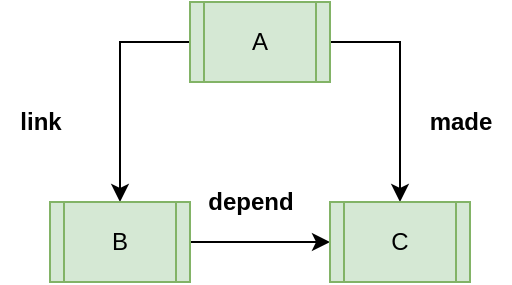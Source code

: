 <mxfile compressed="false" version="16.5.1" type="device">
  <diagram id="ETWsS70P1tHz5V-jA7J0" name="Page-1">
    <mxGraphModel dx="1102" dy="875" grid="1" gridSize="10" guides="1" tooltips="1" connect="1" arrows="1" fold="1" page="1" pageScale="1" pageWidth="827" pageHeight="1169" math="0" shadow="0">
      <root>
        <mxCell id="0" />
        <mxCell id="1" parent="0" />
        <mxCell id="qZ7mvPWVtpQdx_aLzNMV-39" style="edgeStyle=orthogonalEdgeStyle;rounded=0;orthogonalLoop=1;jettySize=auto;html=1;exitX=1;exitY=0.5;exitDx=0;exitDy=0;entryX=0.5;entryY=0;entryDx=0;entryDy=0;fontColor=#FFFFFF;startArrow=none;startFill=0;" parent="1" source="BewNrVXa_8q_rNuEyV7a-1" target="BewNrVXa_8q_rNuEyV7a-3" edge="1">
          <mxGeometry relative="1" as="geometry">
            <Array as="points">
              <mxPoint x="255" y="290" />
            </Array>
          </mxGeometry>
        </mxCell>
        <mxCell id="qZ7mvPWVtpQdx_aLzNMV-41" value="made" style="text;html=1;resizable=0;autosize=1;align=center;verticalAlign=middle;points=[];fillColor=none;strokeColor=none;rounded=0;fontColor=#000000;fontStyle=1" parent="1" vertex="1">
          <mxGeometry x="260" y="320" width="50" height="20" as="geometry" />
        </mxCell>
        <mxCell id="BewNrVXa_8q_rNuEyV7a-4" style="edgeStyle=orthogonalEdgeStyle;rounded=0;orthogonalLoop=1;jettySize=auto;html=1;exitX=0;exitY=0.5;exitDx=0;exitDy=0;entryX=0.5;entryY=0;entryDx=0;entryDy=0;" edge="1" parent="1" source="BewNrVXa_8q_rNuEyV7a-1" target="BewNrVXa_8q_rNuEyV7a-2">
          <mxGeometry relative="1" as="geometry" />
        </mxCell>
        <mxCell id="BewNrVXa_8q_rNuEyV7a-1" value="A" style="shape=process;whiteSpace=wrap;html=1;backgroundOutline=1;fillColor=#d5e8d4;strokeColor=#82b366;" vertex="1" parent="1">
          <mxGeometry x="150" y="270" width="70" height="40" as="geometry" />
        </mxCell>
        <mxCell id="BewNrVXa_8q_rNuEyV7a-5" style="edgeStyle=orthogonalEdgeStyle;rounded=0;orthogonalLoop=1;jettySize=auto;html=1;exitX=1;exitY=0.5;exitDx=0;exitDy=0;entryX=0;entryY=0.5;entryDx=0;entryDy=0;" edge="1" parent="1" source="BewNrVXa_8q_rNuEyV7a-2" target="BewNrVXa_8q_rNuEyV7a-3">
          <mxGeometry relative="1" as="geometry" />
        </mxCell>
        <mxCell id="BewNrVXa_8q_rNuEyV7a-2" value="B" style="shape=process;whiteSpace=wrap;html=1;backgroundOutline=1;fillColor=#d5e8d4;strokeColor=#82b366;" vertex="1" parent="1">
          <mxGeometry x="80" y="370" width="70" height="40" as="geometry" />
        </mxCell>
        <mxCell id="BewNrVXa_8q_rNuEyV7a-3" value="C" style="shape=process;whiteSpace=wrap;html=1;backgroundOutline=1;fillColor=#d5e8d4;strokeColor=#82b366;" vertex="1" parent="1">
          <mxGeometry x="220" y="370" width="70" height="40" as="geometry" />
        </mxCell>
        <mxCell id="BewNrVXa_8q_rNuEyV7a-6" value="link" style="text;html=1;resizable=0;autosize=1;align=center;verticalAlign=middle;points=[];fillColor=none;strokeColor=none;rounded=0;fontColor=#000000;fontStyle=1" vertex="1" parent="1">
          <mxGeometry x="55" y="320" width="40" height="20" as="geometry" />
        </mxCell>
        <mxCell id="BewNrVXa_8q_rNuEyV7a-7" value="depend" style="text;html=1;resizable=0;autosize=1;align=center;verticalAlign=middle;points=[];fillColor=none;strokeColor=none;rounded=0;fontColor=#000000;fontStyle=1" vertex="1" parent="1">
          <mxGeometry x="150" y="360" width="60" height="20" as="geometry" />
        </mxCell>
      </root>
    </mxGraphModel>
  </diagram>
</mxfile>

